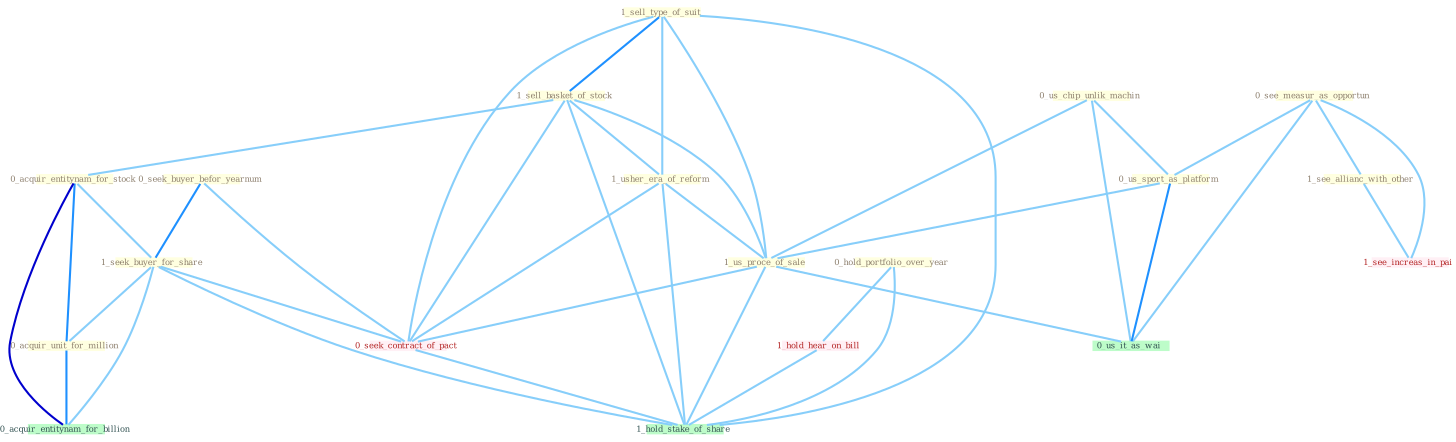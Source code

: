 Graph G{ 
    node
    [shape=polygon,style=filled,width=.5,height=.06,color="#BDFCC9",fixedsize=true,fontsize=4,
    fontcolor="#2f4f4f"];
    {node
    [color="#ffffe0", fontcolor="#8b7d6b"] "0_see_measur_as_opportun " "1_sell_type_of_suit " "0_hold_portfolio_over_year " "0_us_chip_unlik_machin " "1_sell_basket_of_stock " "0_us_sport_as_platform " "0_acquir_entitynam_for_stock " "0_seek_buyer_befor_yearnum " "1_usher_era_of_reform " "1_see_allianc_with_other " "1_seek_buyer_for_share " "1_us_proce_of_sale " "0_acquir_unit_for_million "}
{node [color="#fff0f5", fontcolor="#b22222"] "0_seek_contract_of_pact " "1_see_increas_in_pai " "1_hold_hear_on_bill "}
edge [color="#B0E2FF"];

	"0_see_measur_as_opportun " -- "0_us_sport_as_platform " [w="1", color="#87cefa" ];
	"0_see_measur_as_opportun " -- "1_see_allianc_with_other " [w="1", color="#87cefa" ];
	"0_see_measur_as_opportun " -- "0_us_it_as_wai " [w="1", color="#87cefa" ];
	"0_see_measur_as_opportun " -- "1_see_increas_in_pai " [w="1", color="#87cefa" ];
	"1_sell_type_of_suit " -- "1_sell_basket_of_stock " [w="2", color="#1e90ff" , len=0.8];
	"1_sell_type_of_suit " -- "1_usher_era_of_reform " [w="1", color="#87cefa" ];
	"1_sell_type_of_suit " -- "1_us_proce_of_sale " [w="1", color="#87cefa" ];
	"1_sell_type_of_suit " -- "0_seek_contract_of_pact " [w="1", color="#87cefa" ];
	"1_sell_type_of_suit " -- "1_hold_stake_of_share " [w="1", color="#87cefa" ];
	"0_hold_portfolio_over_year " -- "1_hold_hear_on_bill " [w="1", color="#87cefa" ];
	"0_hold_portfolio_over_year " -- "1_hold_stake_of_share " [w="1", color="#87cefa" ];
	"0_us_chip_unlik_machin " -- "0_us_sport_as_platform " [w="1", color="#87cefa" ];
	"0_us_chip_unlik_machin " -- "1_us_proce_of_sale " [w="1", color="#87cefa" ];
	"0_us_chip_unlik_machin " -- "0_us_it_as_wai " [w="1", color="#87cefa" ];
	"1_sell_basket_of_stock " -- "0_acquir_entitynam_for_stock " [w="1", color="#87cefa" ];
	"1_sell_basket_of_stock " -- "1_usher_era_of_reform " [w="1", color="#87cefa" ];
	"1_sell_basket_of_stock " -- "1_us_proce_of_sale " [w="1", color="#87cefa" ];
	"1_sell_basket_of_stock " -- "0_seek_contract_of_pact " [w="1", color="#87cefa" ];
	"1_sell_basket_of_stock " -- "1_hold_stake_of_share " [w="1", color="#87cefa" ];
	"0_us_sport_as_platform " -- "1_us_proce_of_sale " [w="1", color="#87cefa" ];
	"0_us_sport_as_platform " -- "0_us_it_as_wai " [w="2", color="#1e90ff" , len=0.8];
	"0_acquir_entitynam_for_stock " -- "1_seek_buyer_for_share " [w="1", color="#87cefa" ];
	"0_acquir_entitynam_for_stock " -- "0_acquir_unit_for_million " [w="2", color="#1e90ff" , len=0.8];
	"0_acquir_entitynam_for_stock " -- "0_acquir_entitynam_for_billion " [w="3", color="#0000cd" , len=0.6];
	"0_seek_buyer_befor_yearnum " -- "1_seek_buyer_for_share " [w="2", color="#1e90ff" , len=0.8];
	"0_seek_buyer_befor_yearnum " -- "0_seek_contract_of_pact " [w="1", color="#87cefa" ];
	"1_usher_era_of_reform " -- "1_us_proce_of_sale " [w="1", color="#87cefa" ];
	"1_usher_era_of_reform " -- "0_seek_contract_of_pact " [w="1", color="#87cefa" ];
	"1_usher_era_of_reform " -- "1_hold_stake_of_share " [w="1", color="#87cefa" ];
	"1_see_allianc_with_other " -- "1_see_increas_in_pai " [w="1", color="#87cefa" ];
	"1_seek_buyer_for_share " -- "0_acquir_unit_for_million " [w="1", color="#87cefa" ];
	"1_seek_buyer_for_share " -- "0_seek_contract_of_pact " [w="1", color="#87cefa" ];
	"1_seek_buyer_for_share " -- "0_acquir_entitynam_for_billion " [w="1", color="#87cefa" ];
	"1_seek_buyer_for_share " -- "1_hold_stake_of_share " [w="1", color="#87cefa" ];
	"1_us_proce_of_sale " -- "0_seek_contract_of_pact " [w="1", color="#87cefa" ];
	"1_us_proce_of_sale " -- "0_us_it_as_wai " [w="1", color="#87cefa" ];
	"1_us_proce_of_sale " -- "1_hold_stake_of_share " [w="1", color="#87cefa" ];
	"0_acquir_unit_for_million " -- "0_acquir_entitynam_for_billion " [w="2", color="#1e90ff" , len=0.8];
	"0_seek_contract_of_pact " -- "1_hold_stake_of_share " [w="1", color="#87cefa" ];
	"1_hold_hear_on_bill " -- "1_hold_stake_of_share " [w="1", color="#87cefa" ];
}